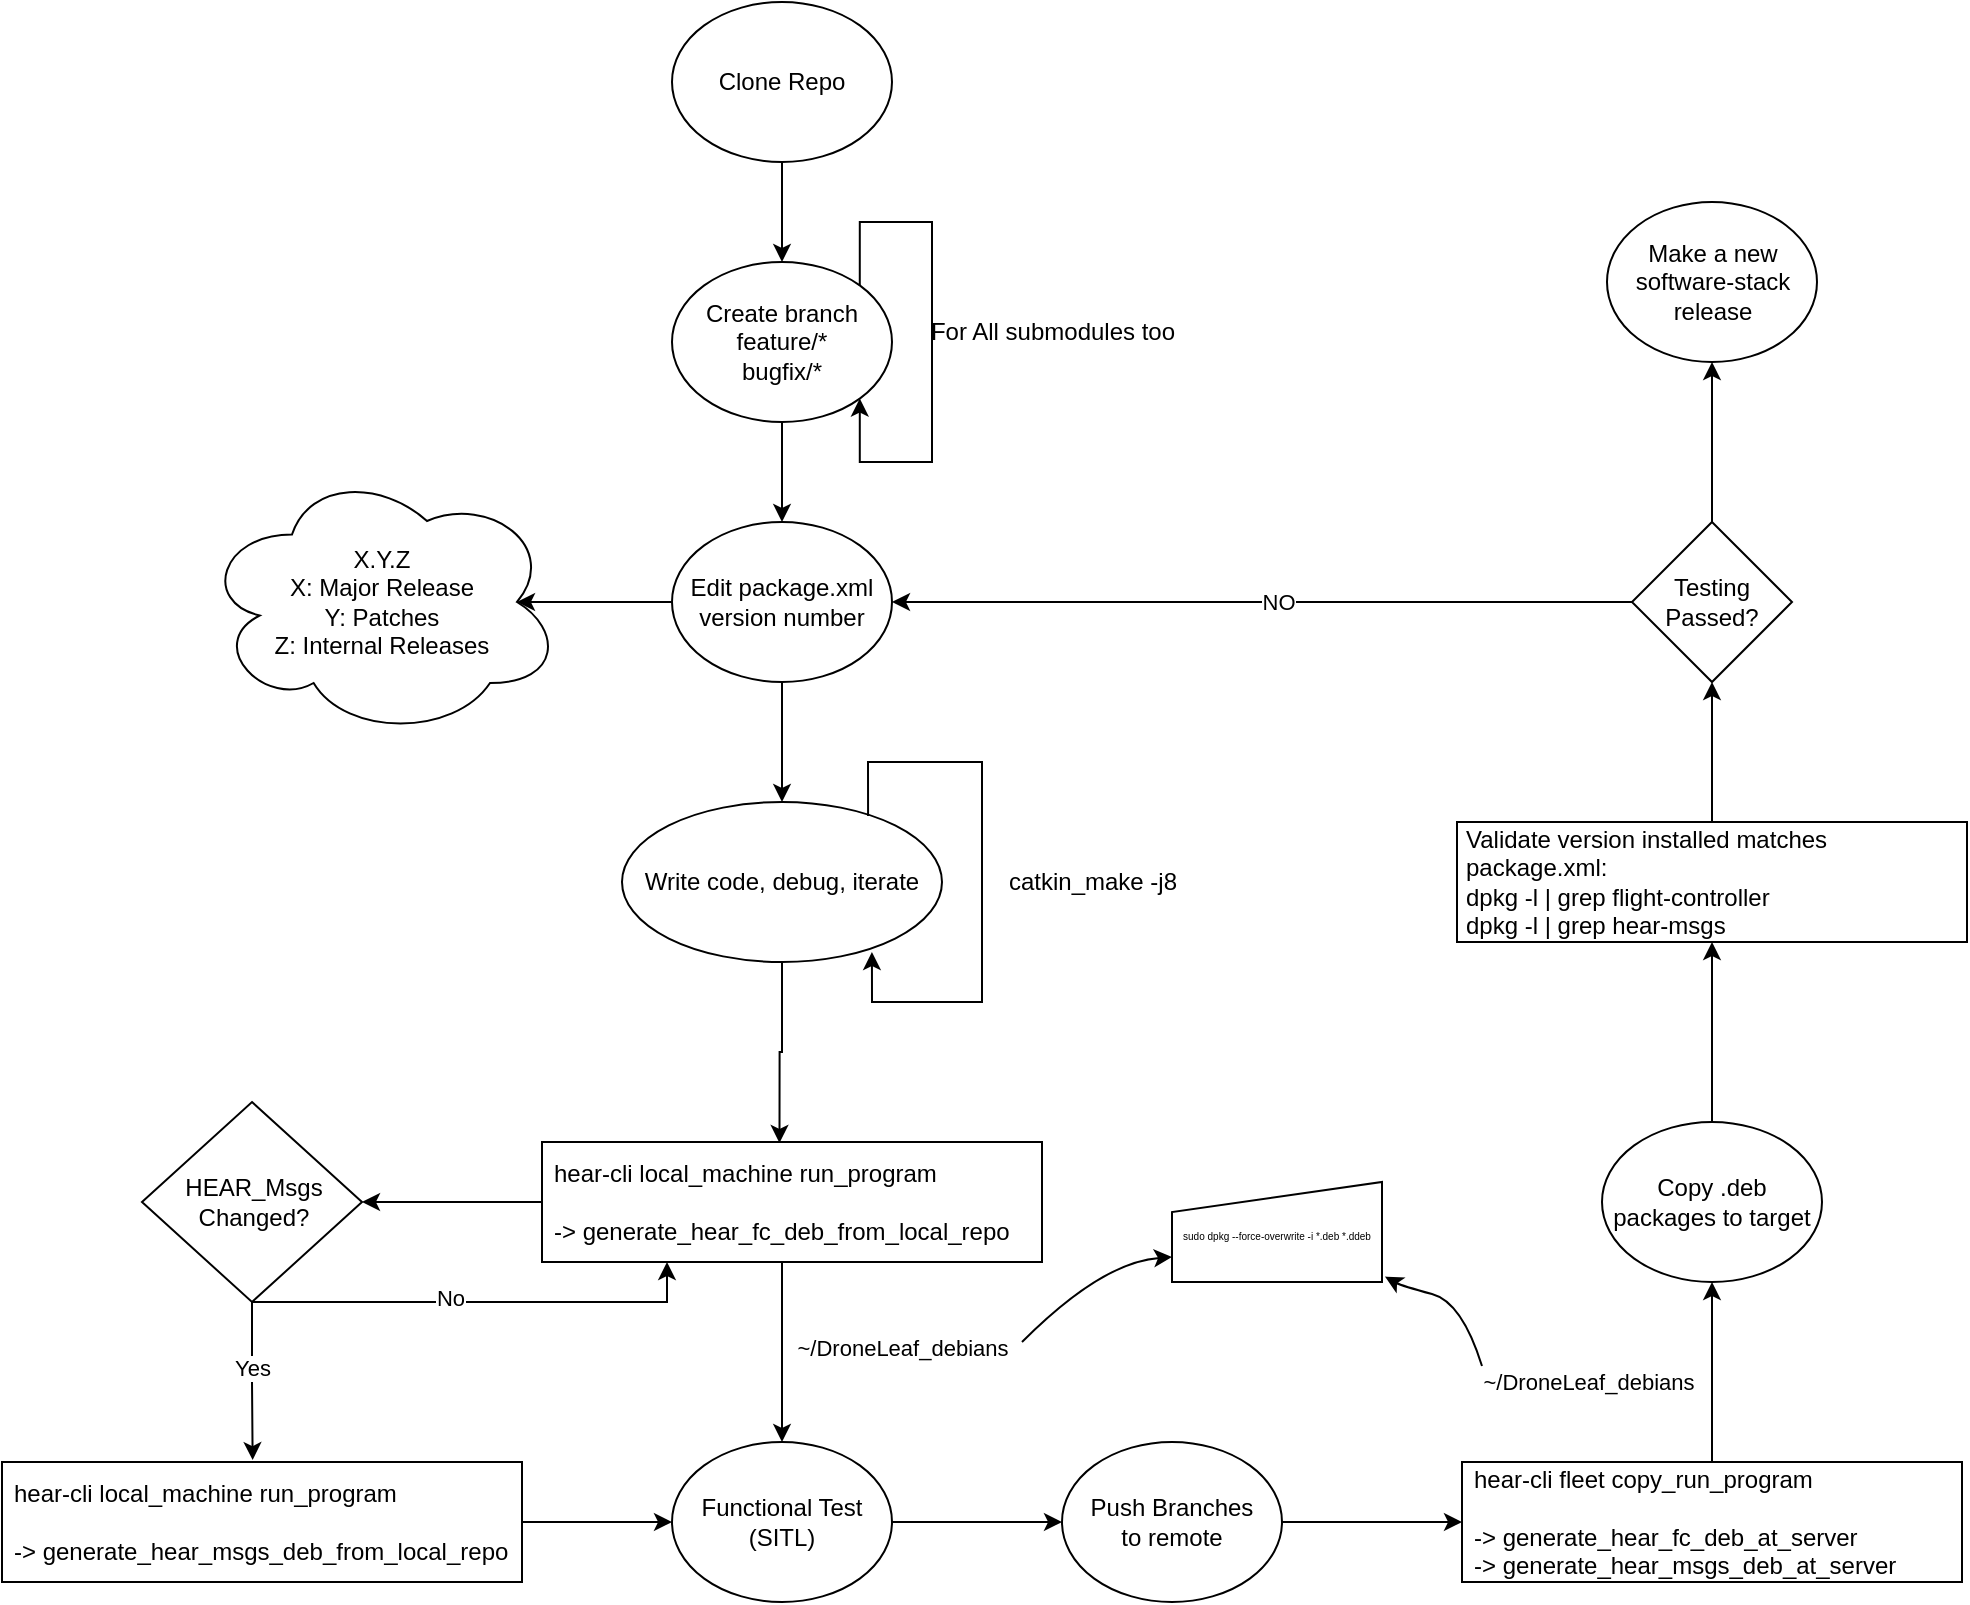 <mxfile version="24.7.14">
  <diagram name="Page-1" id="ut1cn94nUtEsRzkFrYhp">
    <mxGraphModel dx="3497" dy="2567" grid="1" gridSize="10" guides="1" tooltips="1" connect="1" arrows="1" fold="1" page="1" pageScale="1" pageWidth="850" pageHeight="1100" math="0" shadow="0">
      <root>
        <mxCell id="0" />
        <mxCell id="1" parent="0" />
        <mxCell id="8nKgUa8L03hYHDr8mXFE-9" style="edgeStyle=orthogonalEdgeStyle;rounded=0;orthogonalLoop=1;jettySize=auto;html=1;entryX=0.5;entryY=0;entryDx=0;entryDy=0;" edge="1" parent="1" source="8nKgUa8L03hYHDr8mXFE-1" target="8nKgUa8L03hYHDr8mXFE-6">
          <mxGeometry relative="1" as="geometry" />
        </mxCell>
        <mxCell id="8nKgUa8L03hYHDr8mXFE-1" value="Clone Repo" style="ellipse;whiteSpace=wrap;html=1;" vertex="1" parent="1">
          <mxGeometry x="75" y="-100" width="110" height="80" as="geometry" />
        </mxCell>
        <mxCell id="8nKgUa8L03hYHDr8mXFE-12" style="edgeStyle=orthogonalEdgeStyle;rounded=0;orthogonalLoop=1;jettySize=auto;html=1;entryX=0.5;entryY=0;entryDx=0;entryDy=0;" edge="1" parent="1" source="8nKgUa8L03hYHDr8mXFE-6" target="8nKgUa8L03hYHDr8mXFE-10">
          <mxGeometry relative="1" as="geometry" />
        </mxCell>
        <mxCell id="8nKgUa8L03hYHDr8mXFE-6" value="Create branch&lt;br&gt;feature/*&lt;br&gt;bugfix/*" style="ellipse;whiteSpace=wrap;html=1;" vertex="1" parent="1">
          <mxGeometry x="75" y="30" width="110" height="80" as="geometry" />
        </mxCell>
        <mxCell id="8nKgUa8L03hYHDr8mXFE-7" style="edgeStyle=orthogonalEdgeStyle;rounded=0;orthogonalLoop=1;jettySize=auto;html=1;entryX=1;entryY=1;entryDx=0;entryDy=0;exitX=1;exitY=0;exitDx=0;exitDy=0;" edge="1" parent="1" source="8nKgUa8L03hYHDr8mXFE-6" target="8nKgUa8L03hYHDr8mXFE-6">
          <mxGeometry relative="1" as="geometry" />
        </mxCell>
        <mxCell id="8nKgUa8L03hYHDr8mXFE-8" value="For All submodules too" style="text;html=1;align=center;verticalAlign=middle;resizable=0;points=[];autosize=1;strokeColor=none;fillColor=none;" vertex="1" parent="1">
          <mxGeometry x="190" y="50" width="150" height="30" as="geometry" />
        </mxCell>
        <mxCell id="8nKgUa8L03hYHDr8mXFE-13" style="edgeStyle=orthogonalEdgeStyle;rounded=0;orthogonalLoop=1;jettySize=auto;html=1;entryX=0.5;entryY=0;entryDx=0;entryDy=0;" edge="1" parent="1" source="8nKgUa8L03hYHDr8mXFE-10" target="8nKgUa8L03hYHDr8mXFE-2">
          <mxGeometry relative="1" as="geometry" />
        </mxCell>
        <mxCell id="8nKgUa8L03hYHDr8mXFE-10" value="Edit package.xml&lt;br&gt;version number" style="ellipse;whiteSpace=wrap;html=1;" vertex="1" parent="1">
          <mxGeometry x="75" y="160" width="110" height="80" as="geometry" />
        </mxCell>
        <mxCell id="8nKgUa8L03hYHDr8mXFE-11" value="" style="group" vertex="1" connectable="0" parent="1">
          <mxGeometry x="50" y="300" width="290" height="80" as="geometry" />
        </mxCell>
        <mxCell id="8nKgUa8L03hYHDr8mXFE-2" value="Write code, debug, iterate" style="ellipse;whiteSpace=wrap;html=1;" vertex="1" parent="8nKgUa8L03hYHDr8mXFE-11">
          <mxGeometry width="160" height="80" as="geometry" />
        </mxCell>
        <mxCell id="8nKgUa8L03hYHDr8mXFE-4" style="edgeStyle=orthogonalEdgeStyle;rounded=0;orthogonalLoop=1;jettySize=auto;html=1;exitX=0.769;exitY=0.088;exitDx=0;exitDy=0;exitPerimeter=0;entryX=0.781;entryY=0.938;entryDx=0;entryDy=0;entryPerimeter=0;" edge="1" parent="8nKgUa8L03hYHDr8mXFE-11" source="8nKgUa8L03hYHDr8mXFE-2" target="8nKgUa8L03hYHDr8mXFE-2">
          <mxGeometry relative="1" as="geometry" />
        </mxCell>
        <mxCell id="8nKgUa8L03hYHDr8mXFE-5" value="catkin_make -j8" style="text;html=1;align=center;verticalAlign=middle;resizable=0;points=[];autosize=1;strokeColor=none;fillColor=none;" vertex="1" parent="8nKgUa8L03hYHDr8mXFE-11">
          <mxGeometry x="180" y="25" width="110" height="30" as="geometry" />
        </mxCell>
        <mxCell id="8nKgUa8L03hYHDr8mXFE-15" value="X.Y.Z&lt;br&gt;X: Major Release&lt;br&gt;Y: Patches&lt;br&gt;Z: Internal Releases" style="ellipse;shape=cloud;whiteSpace=wrap;html=1;align=center;" vertex="1" parent="1">
          <mxGeometry x="-160" y="132.5" width="180" height="135" as="geometry" />
        </mxCell>
        <mxCell id="8nKgUa8L03hYHDr8mXFE-16" style="edgeStyle=orthogonalEdgeStyle;rounded=0;orthogonalLoop=1;jettySize=auto;html=1;entryX=0.875;entryY=0.5;entryDx=0;entryDy=0;entryPerimeter=0;" edge="1" parent="1" source="8nKgUa8L03hYHDr8mXFE-10" target="8nKgUa8L03hYHDr8mXFE-15">
          <mxGeometry relative="1" as="geometry" />
        </mxCell>
        <mxCell id="8nKgUa8L03hYHDr8mXFE-22" style="edgeStyle=orthogonalEdgeStyle;rounded=0;orthogonalLoop=1;jettySize=auto;html=1;entryX=0.5;entryY=0;entryDx=0;entryDy=0;" edge="1" parent="1" source="8nKgUa8L03hYHDr8mXFE-18" target="8nKgUa8L03hYHDr8mXFE-20">
          <mxGeometry relative="1" as="geometry">
            <Array as="points">
              <mxPoint x="130" y="540" />
              <mxPoint x="130" y="540" />
            </Array>
          </mxGeometry>
        </mxCell>
        <mxCell id="8nKgUa8L03hYHDr8mXFE-37" value="~/DroneLeaf_debians" style="edgeLabel;html=1;align=center;verticalAlign=middle;resizable=0;points=[];" vertex="1" connectable="0" parent="8nKgUa8L03hYHDr8mXFE-22">
          <mxGeometry x="0.102" y="1" relative="1" as="geometry">
            <mxPoint x="59" y="-7" as="offset" />
          </mxGeometry>
        </mxCell>
        <mxCell id="8nKgUa8L03hYHDr8mXFE-24" value="" style="edgeStyle=orthogonalEdgeStyle;rounded=0;orthogonalLoop=1;jettySize=auto;html=1;" edge="1" parent="1" source="8nKgUa8L03hYHDr8mXFE-18" target="8nKgUa8L03hYHDr8mXFE-23">
          <mxGeometry relative="1" as="geometry" />
        </mxCell>
        <mxCell id="8nKgUa8L03hYHDr8mXFE-18" value="&lt;div&gt;hear-cli local_machine run_program&lt;br&gt;&lt;br&gt;&lt;/div&gt;-&amp;gt; generate_hear_fc_deb_from_local_repo" style="whiteSpace=wrap;html=1;labelPosition=center;verticalLabelPosition=middle;align=left;verticalAlign=middle;spacingLeft=2;spacing=4;" vertex="1" parent="1">
          <mxGeometry x="10" y="470" width="250" height="60" as="geometry" />
        </mxCell>
        <mxCell id="8nKgUa8L03hYHDr8mXFE-19" style="edgeStyle=orthogonalEdgeStyle;rounded=0;orthogonalLoop=1;jettySize=auto;html=1;entryX=0.475;entryY=0.008;entryDx=0;entryDy=0;entryPerimeter=0;" edge="1" parent="1" source="8nKgUa8L03hYHDr8mXFE-2" target="8nKgUa8L03hYHDr8mXFE-18">
          <mxGeometry relative="1" as="geometry" />
        </mxCell>
        <mxCell id="8nKgUa8L03hYHDr8mXFE-35" style="edgeStyle=orthogonalEdgeStyle;rounded=0;orthogonalLoop=1;jettySize=auto;html=1;" edge="1" parent="1" source="8nKgUa8L03hYHDr8mXFE-20" target="8nKgUa8L03hYHDr8mXFE-34">
          <mxGeometry relative="1" as="geometry" />
        </mxCell>
        <mxCell id="8nKgUa8L03hYHDr8mXFE-20" value="Functional Test&lt;br&gt;(SITL)" style="ellipse;whiteSpace=wrap;html=1;" vertex="1" parent="1">
          <mxGeometry x="75" y="620" width="110" height="80" as="geometry" />
        </mxCell>
        <mxCell id="8nKgUa8L03hYHDr8mXFE-25" style="edgeStyle=orthogonalEdgeStyle;rounded=0;orthogonalLoop=1;jettySize=auto;html=1;entryX=0.25;entryY=1;entryDx=0;entryDy=0;exitX=0.5;exitY=1;exitDx=0;exitDy=0;" edge="1" parent="1" source="8nKgUa8L03hYHDr8mXFE-23" target="8nKgUa8L03hYHDr8mXFE-18">
          <mxGeometry relative="1" as="geometry">
            <Array as="points">
              <mxPoint x="72" y="550" />
            </Array>
          </mxGeometry>
        </mxCell>
        <mxCell id="8nKgUa8L03hYHDr8mXFE-26" value="No" style="edgeLabel;html=1;align=center;verticalAlign=middle;resizable=0;points=[];" vertex="1" connectable="0" parent="8nKgUa8L03hYHDr8mXFE-25">
          <mxGeometry x="-0.128" y="2" relative="1" as="geometry">
            <mxPoint as="offset" />
          </mxGeometry>
        </mxCell>
        <mxCell id="8nKgUa8L03hYHDr8mXFE-28" style="edgeStyle=orthogonalEdgeStyle;rounded=0;orthogonalLoop=1;jettySize=auto;html=1;entryX=0.482;entryY=-0.016;entryDx=0;entryDy=0;entryPerimeter=0;" edge="1" parent="1" source="8nKgUa8L03hYHDr8mXFE-23" target="8nKgUa8L03hYHDr8mXFE-27">
          <mxGeometry relative="1" as="geometry">
            <mxPoint x="-135" y="620" as="targetPoint" />
          </mxGeometry>
        </mxCell>
        <mxCell id="8nKgUa8L03hYHDr8mXFE-29" value="Yes" style="edgeLabel;html=1;align=center;verticalAlign=middle;resizable=0;points=[];" vertex="1" connectable="0" parent="8nKgUa8L03hYHDr8mXFE-28">
          <mxGeometry x="-0.177" relative="1" as="geometry">
            <mxPoint as="offset" />
          </mxGeometry>
        </mxCell>
        <mxCell id="8nKgUa8L03hYHDr8mXFE-23" value="HEAR_Msgs&lt;br&gt;Changed?" style="rhombus;whiteSpace=wrap;html=1;align=center;spacingLeft=2;" vertex="1" parent="1">
          <mxGeometry x="-190" y="450" width="110" height="100" as="geometry" />
        </mxCell>
        <mxCell id="8nKgUa8L03hYHDr8mXFE-30" style="edgeStyle=orthogonalEdgeStyle;rounded=0;orthogonalLoop=1;jettySize=auto;html=1;entryX=0;entryY=0.5;entryDx=0;entryDy=0;" edge="1" parent="1" source="8nKgUa8L03hYHDr8mXFE-27" target="8nKgUa8L03hYHDr8mXFE-20">
          <mxGeometry relative="1" as="geometry" />
        </mxCell>
        <mxCell id="8nKgUa8L03hYHDr8mXFE-27" value="&lt;div&gt;hear-cli local_machine run_program&lt;br&gt;&lt;br&gt;&lt;/div&gt;-&amp;gt; generate_hear_msgs_deb_from_local_repo" style="whiteSpace=wrap;html=1;labelPosition=center;verticalLabelPosition=middle;align=left;verticalAlign=middle;spacingLeft=2;spacing=4;" vertex="1" parent="1">
          <mxGeometry x="-260" y="630" width="260" height="60" as="geometry" />
        </mxCell>
        <mxCell id="8nKgUa8L03hYHDr8mXFE-39" style="edgeStyle=orthogonalEdgeStyle;rounded=0;orthogonalLoop=1;jettySize=auto;html=1;entryX=0.5;entryY=1;entryDx=0;entryDy=0;" edge="1" parent="1" source="8nKgUa8L03hYHDr8mXFE-31" target="8nKgUa8L03hYHDr8mXFE-38">
          <mxGeometry relative="1" as="geometry" />
        </mxCell>
        <mxCell id="8nKgUa8L03hYHDr8mXFE-31" value="&lt;div&gt;hear-cli fleet copy_run_program&lt;br&gt;&lt;br&gt;&lt;/div&gt;-&amp;gt; generate_hear_fc_deb_at_server&lt;br&gt;-&amp;gt; generate_hear_msgs_deb_at_server" style="whiteSpace=wrap;html=1;labelPosition=center;verticalLabelPosition=middle;align=left;verticalAlign=middle;spacingLeft=2;spacing=4;" vertex="1" parent="1">
          <mxGeometry x="470" y="630" width="250" height="60" as="geometry" />
        </mxCell>
        <mxCell id="8nKgUa8L03hYHDr8mXFE-36" style="edgeStyle=orthogonalEdgeStyle;rounded=0;orthogonalLoop=1;jettySize=auto;html=1;" edge="1" parent="1" source="8nKgUa8L03hYHDr8mXFE-34" target="8nKgUa8L03hYHDr8mXFE-31">
          <mxGeometry relative="1" as="geometry" />
        </mxCell>
        <mxCell id="8nKgUa8L03hYHDr8mXFE-34" value="Push Branches&lt;br&gt;to remote" style="ellipse;whiteSpace=wrap;html=1;" vertex="1" parent="1">
          <mxGeometry x="270" y="620" width="110" height="80" as="geometry" />
        </mxCell>
        <mxCell id="8nKgUa8L03hYHDr8mXFE-43" value="" style="edgeStyle=orthogonalEdgeStyle;rounded=0;orthogonalLoop=1;jettySize=auto;html=1;" edge="1" parent="1" source="8nKgUa8L03hYHDr8mXFE-38" target="8nKgUa8L03hYHDr8mXFE-42">
          <mxGeometry relative="1" as="geometry" />
        </mxCell>
        <mxCell id="8nKgUa8L03hYHDr8mXFE-38" value="Copy .deb packages to target" style="ellipse;whiteSpace=wrap;html=1;" vertex="1" parent="1">
          <mxGeometry x="540" y="460" width="110" height="80" as="geometry" />
        </mxCell>
        <mxCell id="8nKgUa8L03hYHDr8mXFE-40" value="~/DroneLeaf_debians" style="edgeLabel;html=1;align=center;verticalAlign=middle;resizable=0;points=[];" vertex="1" connectable="0" parent="1">
          <mxGeometry x="533.0" y="589.995" as="geometry" />
        </mxCell>
        <mxCell id="8nKgUa8L03hYHDr8mXFE-53" value="" style="edgeStyle=orthogonalEdgeStyle;rounded=0;orthogonalLoop=1;jettySize=auto;html=1;" edge="1" parent="1" source="8nKgUa8L03hYHDr8mXFE-42" target="8nKgUa8L03hYHDr8mXFE-52">
          <mxGeometry relative="1" as="geometry" />
        </mxCell>
        <mxCell id="8nKgUa8L03hYHDr8mXFE-42" value="&lt;div align=&quot;left&quot;&gt;Validate version installed matches package.xml:&lt;br&gt;&lt;/div&gt;&lt;div align=&quot;left&quot;&gt;dpkg -l | grep flight-controller&lt;br&gt;&lt;/div&gt;&lt;div align=&quot;left&quot;&gt;dpkg -l | grep hear-msgs&lt;br&gt;&lt;/div&gt;" style="whiteSpace=wrap;html=1;align=left;spacing=4;" vertex="1" parent="1">
          <mxGeometry x="467.5" y="310" width="255" height="60" as="geometry" />
        </mxCell>
        <mxCell id="8nKgUa8L03hYHDr8mXFE-48" value="&lt;font style=&quot;font-size: 5px;&quot;&gt;sudo dpkg --force-overwrite -i *.deb *.ddeb&lt;br&gt;&lt;/font&gt;" style="shape=manualInput;whiteSpace=wrap;html=1;dashed=0;size=15;" vertex="1" parent="1">
          <mxGeometry x="325" y="490" width="105" height="50" as="geometry" />
        </mxCell>
        <mxCell id="8nKgUa8L03hYHDr8mXFE-49" value="" style="curved=1;endArrow=classic;html=1;rounded=0;entryX=0;entryY=0.75;entryDx=0;entryDy=0;" edge="1" parent="1" target="8nKgUa8L03hYHDr8mXFE-48">
          <mxGeometry width="50" height="50" relative="1" as="geometry">
            <mxPoint x="250" y="570" as="sourcePoint" />
            <mxPoint x="320" y="530" as="targetPoint" />
            <Array as="points">
              <mxPoint x="290" y="530" />
            </Array>
          </mxGeometry>
        </mxCell>
        <mxCell id="8nKgUa8L03hYHDr8mXFE-51" value="" style="curved=1;endArrow=classic;html=1;rounded=0;entryX=1.014;entryY=0.946;entryDx=0;entryDy=0;entryPerimeter=0;" edge="1" parent="1" target="8nKgUa8L03hYHDr8mXFE-48">
          <mxGeometry width="50" height="50" relative="1" as="geometry">
            <mxPoint x="480" y="582" as="sourcePoint" />
            <mxPoint x="495" y="540" as="targetPoint" />
            <Array as="points">
              <mxPoint x="470" y="550" />
              <mxPoint x="440" y="542" />
            </Array>
          </mxGeometry>
        </mxCell>
        <mxCell id="8nKgUa8L03hYHDr8mXFE-54" style="edgeStyle=orthogonalEdgeStyle;rounded=0;orthogonalLoop=1;jettySize=auto;html=1;" edge="1" parent="1" source="8nKgUa8L03hYHDr8mXFE-52" target="8nKgUa8L03hYHDr8mXFE-10">
          <mxGeometry relative="1" as="geometry" />
        </mxCell>
        <mxCell id="8nKgUa8L03hYHDr8mXFE-55" value="NO" style="edgeLabel;html=1;align=center;verticalAlign=middle;resizable=0;points=[];" vertex="1" connectable="0" parent="8nKgUa8L03hYHDr8mXFE-54">
          <mxGeometry x="-0.045" y="5" relative="1" as="geometry">
            <mxPoint x="-1" y="-5" as="offset" />
          </mxGeometry>
        </mxCell>
        <mxCell id="8nKgUa8L03hYHDr8mXFE-57" value="" style="edgeStyle=orthogonalEdgeStyle;rounded=0;orthogonalLoop=1;jettySize=auto;html=1;" edge="1" parent="1" source="8nKgUa8L03hYHDr8mXFE-52" target="8nKgUa8L03hYHDr8mXFE-56">
          <mxGeometry relative="1" as="geometry" />
        </mxCell>
        <mxCell id="8nKgUa8L03hYHDr8mXFE-52" value="Testing&lt;br&gt;Passed?" style="rhombus;whiteSpace=wrap;html=1;align=center;spacing=4;" vertex="1" parent="1">
          <mxGeometry x="555" y="160" width="80" height="80" as="geometry" />
        </mxCell>
        <mxCell id="8nKgUa8L03hYHDr8mXFE-56" value="Make a new software-stack release" style="ellipse;whiteSpace=wrap;html=1;spacing=4;" vertex="1" parent="1">
          <mxGeometry x="542.5" width="105" height="80" as="geometry" />
        </mxCell>
      </root>
    </mxGraphModel>
  </diagram>
</mxfile>
